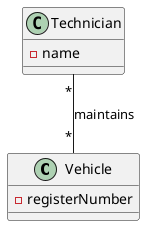 @startuml exo 4

class Vehicle {
	-registerNumber
}

class Technician {
	-name
}

' Technician "*" -- "*" Technician : maintains
Technician "*" -- "*" Vehicle : maintains

@enduml